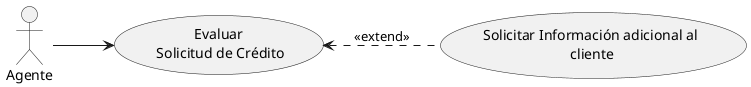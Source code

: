 @startuml
'https://plantuml.com/use-case-diagram

left to right direction

Agente --> (Evaluar\n Solicitud de Crédito)

(Evaluar\n Solicitud de Crédito) <.. (Solicitar Información adicional al\n cliente):<<extend>>
@enduml
